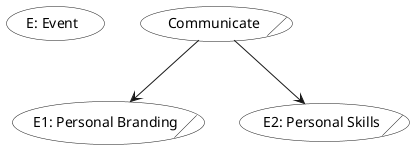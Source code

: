 @startuml "Communicate"

skinparam usecase {
BackgroundColor transparent
shadowing false
}
(E: Event)

(Communicate)/ as E0 
(E1: Personal Branding)/ as E1 

(E2: Personal Skills)/ as E2



E0 --> E1

E0 --> E2





@endum
